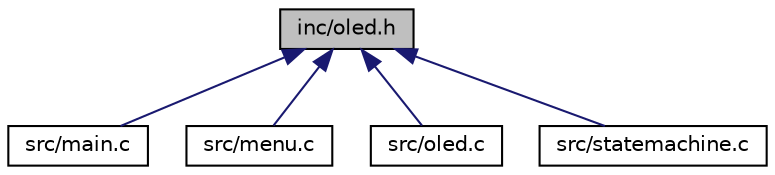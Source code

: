 digraph "inc/oled.h"
{
  edge [fontname="Helvetica",fontsize="10",labelfontname="Helvetica",labelfontsize="10"];
  node [fontname="Helvetica",fontsize="10",shape=record];
  Node2 [label="inc/oled.h",height=0.2,width=0.4,color="black", fillcolor="grey75", style="filled", fontcolor="black"];
  Node2 -> Node3 [dir="back",color="midnightblue",fontsize="10",style="solid",fontname="Helvetica"];
  Node3 [label="src/main.c",height=0.2,width=0.4,color="black", fillcolor="white", style="filled",URL="$main_8c.html",tooltip="Main file for node 1. "];
  Node2 -> Node4 [dir="back",color="midnightblue",fontsize="10",style="solid",fontname="Helvetica"];
  Node4 [label="src/menu.c",height=0.2,width=0.4,color="black", fillcolor="white", style="filled",URL="$menu_8c.html",tooltip="Implementation of menu library. "];
  Node2 -> Node5 [dir="back",color="midnightblue",fontsize="10",style="solid",fontname="Helvetica"];
  Node5 [label="src/oled.c",height=0.2,width=0.4,color="black", fillcolor="white", style="filled",URL="$oled_8c.html",tooltip="Implementation of oled library. "];
  Node2 -> Node6 [dir="back",color="midnightblue",fontsize="10",style="solid",fontname="Helvetica"];
  Node6 [label="src/statemachine.c",height=0.2,width=0.4,color="black", fillcolor="white", style="filled",URL="$statemachine_8c.html",tooltip="Implementation of the statemachine library. "];
}
